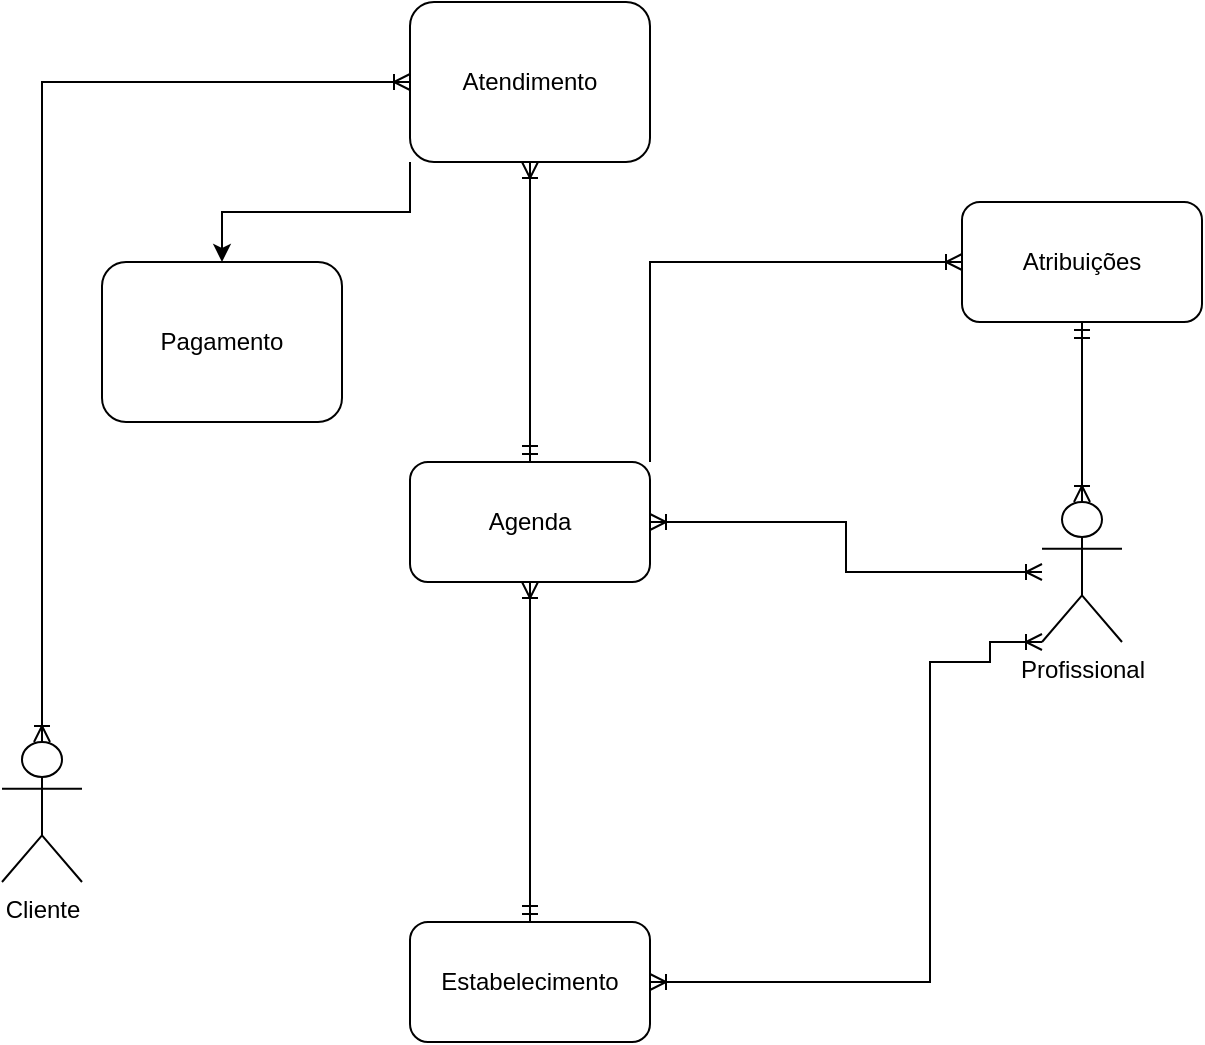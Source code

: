 <mxfile version="20.5.1" type="github">
  <diagram id="C5RBs43oDa-KdzZeNtuy" name="Page-1">
    <mxGraphModel dx="981" dy="574" grid="1" gridSize="10" guides="1" tooltips="1" connect="1" arrows="1" fold="1" page="1" pageScale="1" pageWidth="827" pageHeight="1169" math="0" shadow="0">
      <root>
        <mxCell id="WIyWlLk6GJQsqaUBKTNV-0" />
        <mxCell id="WIyWlLk6GJQsqaUBKTNV-1" parent="WIyWlLk6GJQsqaUBKTNV-0" />
        <mxCell id="oRMiCwzHCgwkClPl75h4-0" value="Cliente" style="shape=umlActor;verticalLabelPosition=bottom;verticalAlign=top;html=1;outlineConnect=0;" parent="WIyWlLk6GJQsqaUBKTNV-1" vertex="1">
          <mxGeometry x="140" y="480" width="40" height="70" as="geometry" />
        </mxCell>
        <mxCell id="oRMiCwzHCgwkClPl75h4-24" value="" style="edgeStyle=orthogonalEdgeStyle;rounded=0;orthogonalLoop=1;jettySize=auto;html=1;startArrow=ERoneToMany;startFill=0;endArrow=ERmandOne;endFill=0;" parent="WIyWlLk6GJQsqaUBKTNV-1" source="oRMiCwzHCgwkClPl75h4-8" target="oRMiCwzHCgwkClPl75h4-23" edge="1">
          <mxGeometry relative="1" as="geometry" />
        </mxCell>
        <mxCell id="oRMiCwzHCgwkClPl75h4-8" value="Agenda" style="rounded=1;whiteSpace=wrap;html=1;" parent="WIyWlLk6GJQsqaUBKTNV-1" vertex="1">
          <mxGeometry x="344" y="340" width="120" height="60" as="geometry" />
        </mxCell>
        <mxCell id="oRMiCwzHCgwkClPl75h4-25" style="edgeStyle=orthogonalEdgeStyle;rounded=0;orthogonalLoop=1;jettySize=auto;html=1;entryX=1;entryY=0.5;entryDx=0;entryDy=0;startArrow=ERoneToMany;startFill=0;endArrow=ERoneToMany;endFill=0;exitX=0;exitY=1;exitDx=0;exitDy=0;exitPerimeter=0;" parent="WIyWlLk6GJQsqaUBKTNV-1" source="oRMiCwzHCgwkClPl75h4-11" target="oRMiCwzHCgwkClPl75h4-23" edge="1">
          <mxGeometry relative="1" as="geometry">
            <mxPoint x="654" y="380" as="sourcePoint" />
            <Array as="points">
              <mxPoint x="634" y="430" />
              <mxPoint x="634" y="440" />
              <mxPoint x="604" y="440" />
              <mxPoint x="604" y="600" />
            </Array>
          </mxGeometry>
        </mxCell>
        <mxCell id="si-6WgJRPFmJo-uGlTp0-7" style="edgeStyle=orthogonalEdgeStyle;rounded=0;orthogonalLoop=1;jettySize=auto;html=1;exitX=0.5;exitY=0;exitDx=0;exitDy=0;exitPerimeter=0;entryX=0.5;entryY=1;entryDx=0;entryDy=0;startArrow=ERoneToMany;startFill=0;endArrow=ERmandOne;endFill=0;" edge="1" parent="WIyWlLk6GJQsqaUBKTNV-1" source="oRMiCwzHCgwkClPl75h4-11" target="si-6WgJRPFmJo-uGlTp0-6">
          <mxGeometry relative="1" as="geometry" />
        </mxCell>
        <mxCell id="oRMiCwzHCgwkClPl75h4-11" value="Profissional" style="shape=umlActor;verticalLabelPosition=bottom;verticalAlign=top;html=1;outlineConnect=0;" parent="WIyWlLk6GJQsqaUBKTNV-1" vertex="1">
          <mxGeometry x="660" y="360" width="40" height="70" as="geometry" />
        </mxCell>
        <mxCell id="oRMiCwzHCgwkClPl75h4-17" value="" style="edgeStyle=orthogonalEdgeStyle;rounded=0;orthogonalLoop=1;jettySize=auto;html=1;startArrow=ERoneToMany;startFill=0;endArrow=ERoneToMany;endFill=0;" parent="WIyWlLk6GJQsqaUBKTNV-1" source="oRMiCwzHCgwkClPl75h4-16" target="oRMiCwzHCgwkClPl75h4-0" edge="1">
          <mxGeometry relative="1" as="geometry" />
        </mxCell>
        <mxCell id="oRMiCwzHCgwkClPl75h4-19" value="&lt;br&gt;" style="edgeStyle=orthogonalEdgeStyle;rounded=0;orthogonalLoop=1;jettySize=auto;html=1;endArrow=ERoneToMany;endFill=0;startArrow=ERoneToMany;startFill=0;" parent="WIyWlLk6GJQsqaUBKTNV-1" source="oRMiCwzHCgwkClPl75h4-8" target="oRMiCwzHCgwkClPl75h4-11" edge="1">
          <mxGeometry relative="1" as="geometry">
            <Array as="points" />
          </mxGeometry>
        </mxCell>
        <mxCell id="oRMiCwzHCgwkClPl75h4-21" style="edgeStyle=orthogonalEdgeStyle;rounded=0;orthogonalLoop=1;jettySize=auto;html=1;startArrow=ERoneToMany;startFill=0;endArrow=ERmandOne;endFill=0;" parent="WIyWlLk6GJQsqaUBKTNV-1" source="oRMiCwzHCgwkClPl75h4-16" target="oRMiCwzHCgwkClPl75h4-8" edge="1">
          <mxGeometry relative="1" as="geometry" />
        </mxCell>
        <mxCell id="YtgELX1-1y6tYDix7FoR-1" style="edgeStyle=orthogonalEdgeStyle;rounded=0;orthogonalLoop=1;jettySize=auto;html=1;exitX=0;exitY=1;exitDx=0;exitDy=0;" parent="WIyWlLk6GJQsqaUBKTNV-1" source="oRMiCwzHCgwkClPl75h4-16" target="YtgELX1-1y6tYDix7FoR-0" edge="1">
          <mxGeometry relative="1" as="geometry" />
        </mxCell>
        <mxCell id="oRMiCwzHCgwkClPl75h4-16" value="Atendimento" style="rounded=1;whiteSpace=wrap;html=1;" parent="WIyWlLk6GJQsqaUBKTNV-1" vertex="1">
          <mxGeometry x="344" y="110" width="120" height="80" as="geometry" />
        </mxCell>
        <mxCell id="oRMiCwzHCgwkClPl75h4-23" value="Estabelecimento" style="rounded=1;whiteSpace=wrap;html=1;" parent="WIyWlLk6GJQsqaUBKTNV-1" vertex="1">
          <mxGeometry x="344" y="570" width="120" height="60" as="geometry" />
        </mxCell>
        <mxCell id="YtgELX1-1y6tYDix7FoR-0" value="Pagamento" style="rounded=1;whiteSpace=wrap;html=1;" parent="WIyWlLk6GJQsqaUBKTNV-1" vertex="1">
          <mxGeometry x="190" y="240" width="120" height="80" as="geometry" />
        </mxCell>
        <mxCell id="si-6WgJRPFmJo-uGlTp0-8" style="edgeStyle=orthogonalEdgeStyle;rounded=0;orthogonalLoop=1;jettySize=auto;html=1;entryX=1;entryY=0;entryDx=0;entryDy=0;startArrow=ERoneToMany;startFill=0;endArrow=none;endFill=0;" edge="1" parent="WIyWlLk6GJQsqaUBKTNV-1" source="si-6WgJRPFmJo-uGlTp0-6" target="oRMiCwzHCgwkClPl75h4-8">
          <mxGeometry relative="1" as="geometry" />
        </mxCell>
        <mxCell id="si-6WgJRPFmJo-uGlTp0-6" value="Atribuições" style="rounded=1;whiteSpace=wrap;html=1;" vertex="1" parent="WIyWlLk6GJQsqaUBKTNV-1">
          <mxGeometry x="620" y="210" width="120" height="60" as="geometry" />
        </mxCell>
      </root>
    </mxGraphModel>
  </diagram>
</mxfile>
